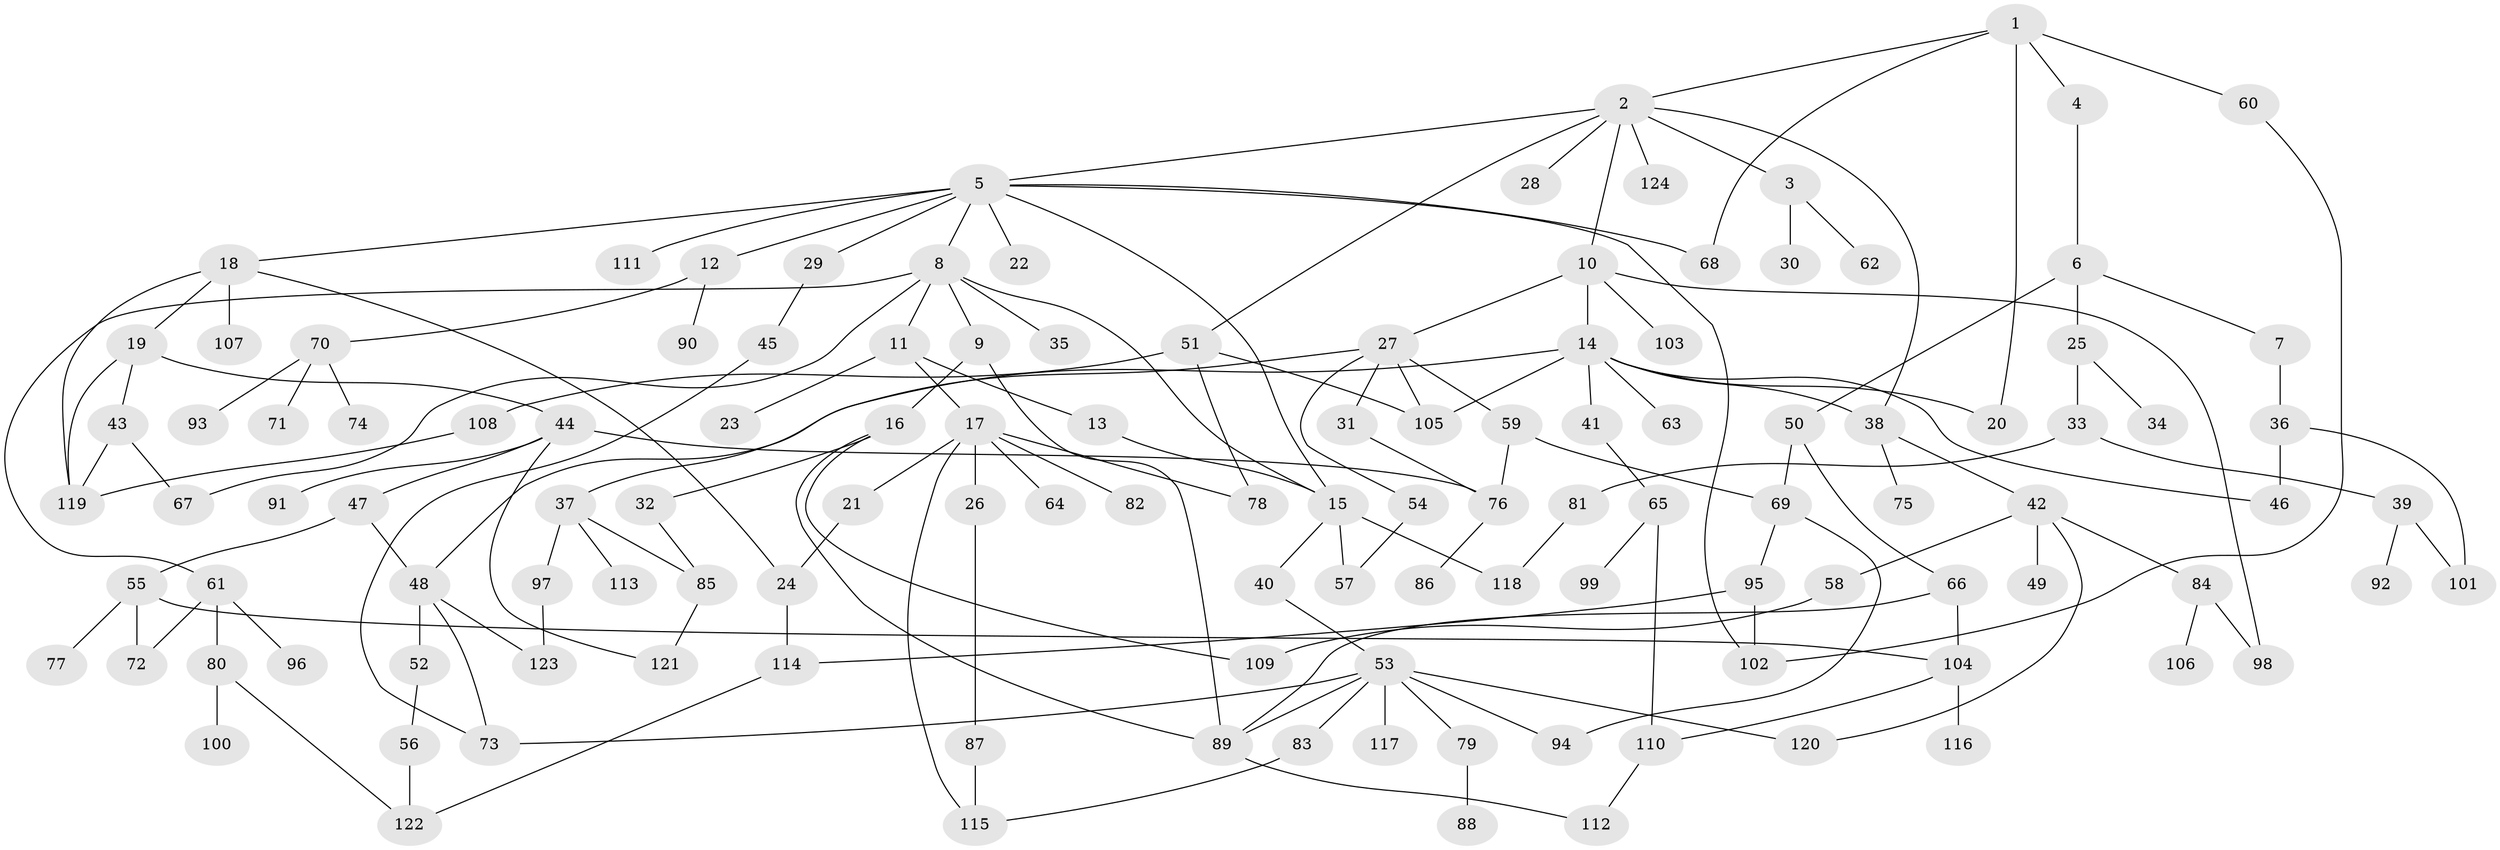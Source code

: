// coarse degree distribution, {10: 0.02702702702702703, 1: 0.32432432432432434, 16: 0.02702702702702703, 3: 0.21621621621621623, 5: 0.05405405405405406, 12: 0.02702702702702703, 4: 0.05405405405405406, 2: 0.16216216216216217, 6: 0.05405405405405406, 7: 0.02702702702702703, 9: 0.02702702702702703}
// Generated by graph-tools (version 1.1) at 2025/16/03/04/25 18:16:58]
// undirected, 124 vertices, 167 edges
graph export_dot {
graph [start="1"]
  node [color=gray90,style=filled];
  1;
  2;
  3;
  4;
  5;
  6;
  7;
  8;
  9;
  10;
  11;
  12;
  13;
  14;
  15;
  16;
  17;
  18;
  19;
  20;
  21;
  22;
  23;
  24;
  25;
  26;
  27;
  28;
  29;
  30;
  31;
  32;
  33;
  34;
  35;
  36;
  37;
  38;
  39;
  40;
  41;
  42;
  43;
  44;
  45;
  46;
  47;
  48;
  49;
  50;
  51;
  52;
  53;
  54;
  55;
  56;
  57;
  58;
  59;
  60;
  61;
  62;
  63;
  64;
  65;
  66;
  67;
  68;
  69;
  70;
  71;
  72;
  73;
  74;
  75;
  76;
  77;
  78;
  79;
  80;
  81;
  82;
  83;
  84;
  85;
  86;
  87;
  88;
  89;
  90;
  91;
  92;
  93;
  94;
  95;
  96;
  97;
  98;
  99;
  100;
  101;
  102;
  103;
  104;
  105;
  106;
  107;
  108;
  109;
  110;
  111;
  112;
  113;
  114;
  115;
  116;
  117;
  118;
  119;
  120;
  121;
  122;
  123;
  124;
  1 -- 2;
  1 -- 4;
  1 -- 20;
  1 -- 60;
  1 -- 68;
  2 -- 3;
  2 -- 5;
  2 -- 10;
  2 -- 28;
  2 -- 51;
  2 -- 124;
  2 -- 38;
  3 -- 30;
  3 -- 62;
  4 -- 6;
  5 -- 8;
  5 -- 12;
  5 -- 15;
  5 -- 18;
  5 -- 22;
  5 -- 29;
  5 -- 102;
  5 -- 111;
  5 -- 68;
  6 -- 7;
  6 -- 25;
  6 -- 50;
  7 -- 36;
  8 -- 9;
  8 -- 11;
  8 -- 35;
  8 -- 61;
  8 -- 67;
  8 -- 15;
  9 -- 16;
  9 -- 89;
  10 -- 14;
  10 -- 27;
  10 -- 98;
  10 -- 103;
  11 -- 13;
  11 -- 17;
  11 -- 23;
  12 -- 70;
  12 -- 90;
  13 -- 15;
  14 -- 38;
  14 -- 41;
  14 -- 46;
  14 -- 48;
  14 -- 63;
  14 -- 20;
  14 -- 105;
  15 -- 40;
  15 -- 57;
  15 -- 118;
  16 -- 32;
  16 -- 109;
  16 -- 89;
  17 -- 21;
  17 -- 26;
  17 -- 64;
  17 -- 82;
  17 -- 115;
  17 -- 78;
  18 -- 19;
  18 -- 107;
  18 -- 24;
  18 -- 119;
  19 -- 43;
  19 -- 44;
  19 -- 119;
  21 -- 24;
  24 -- 114;
  25 -- 33;
  25 -- 34;
  26 -- 87;
  27 -- 31;
  27 -- 37;
  27 -- 54;
  27 -- 59;
  27 -- 105;
  29 -- 45;
  31 -- 76;
  32 -- 85;
  33 -- 39;
  33 -- 81;
  36 -- 101;
  36 -- 46;
  37 -- 85;
  37 -- 97;
  37 -- 113;
  38 -- 42;
  38 -- 75;
  39 -- 92;
  39 -- 101;
  40 -- 53;
  41 -- 65;
  42 -- 49;
  42 -- 58;
  42 -- 84;
  42 -- 120;
  43 -- 67;
  43 -- 119;
  44 -- 47;
  44 -- 91;
  44 -- 121;
  44 -- 76;
  45 -- 73;
  47 -- 55;
  47 -- 48;
  48 -- 52;
  48 -- 73;
  48 -- 123;
  50 -- 66;
  50 -- 69;
  51 -- 78;
  51 -- 105;
  51 -- 108;
  52 -- 56;
  53 -- 79;
  53 -- 83;
  53 -- 94;
  53 -- 117;
  53 -- 120;
  53 -- 89;
  53 -- 73;
  54 -- 57;
  55 -- 77;
  55 -- 104;
  55 -- 72;
  56 -- 122;
  58 -- 109;
  59 -- 69;
  59 -- 76;
  60 -- 102;
  61 -- 72;
  61 -- 80;
  61 -- 96;
  65 -- 99;
  65 -- 110;
  66 -- 104;
  66 -- 89;
  69 -- 95;
  69 -- 94;
  70 -- 71;
  70 -- 74;
  70 -- 93;
  76 -- 86;
  79 -- 88;
  80 -- 100;
  80 -- 122;
  81 -- 118;
  83 -- 115;
  84 -- 106;
  84 -- 98;
  85 -- 121;
  87 -- 115;
  89 -- 112;
  95 -- 102;
  95 -- 114;
  97 -- 123;
  104 -- 110;
  104 -- 116;
  108 -- 119;
  110 -- 112;
  114 -- 122;
}
